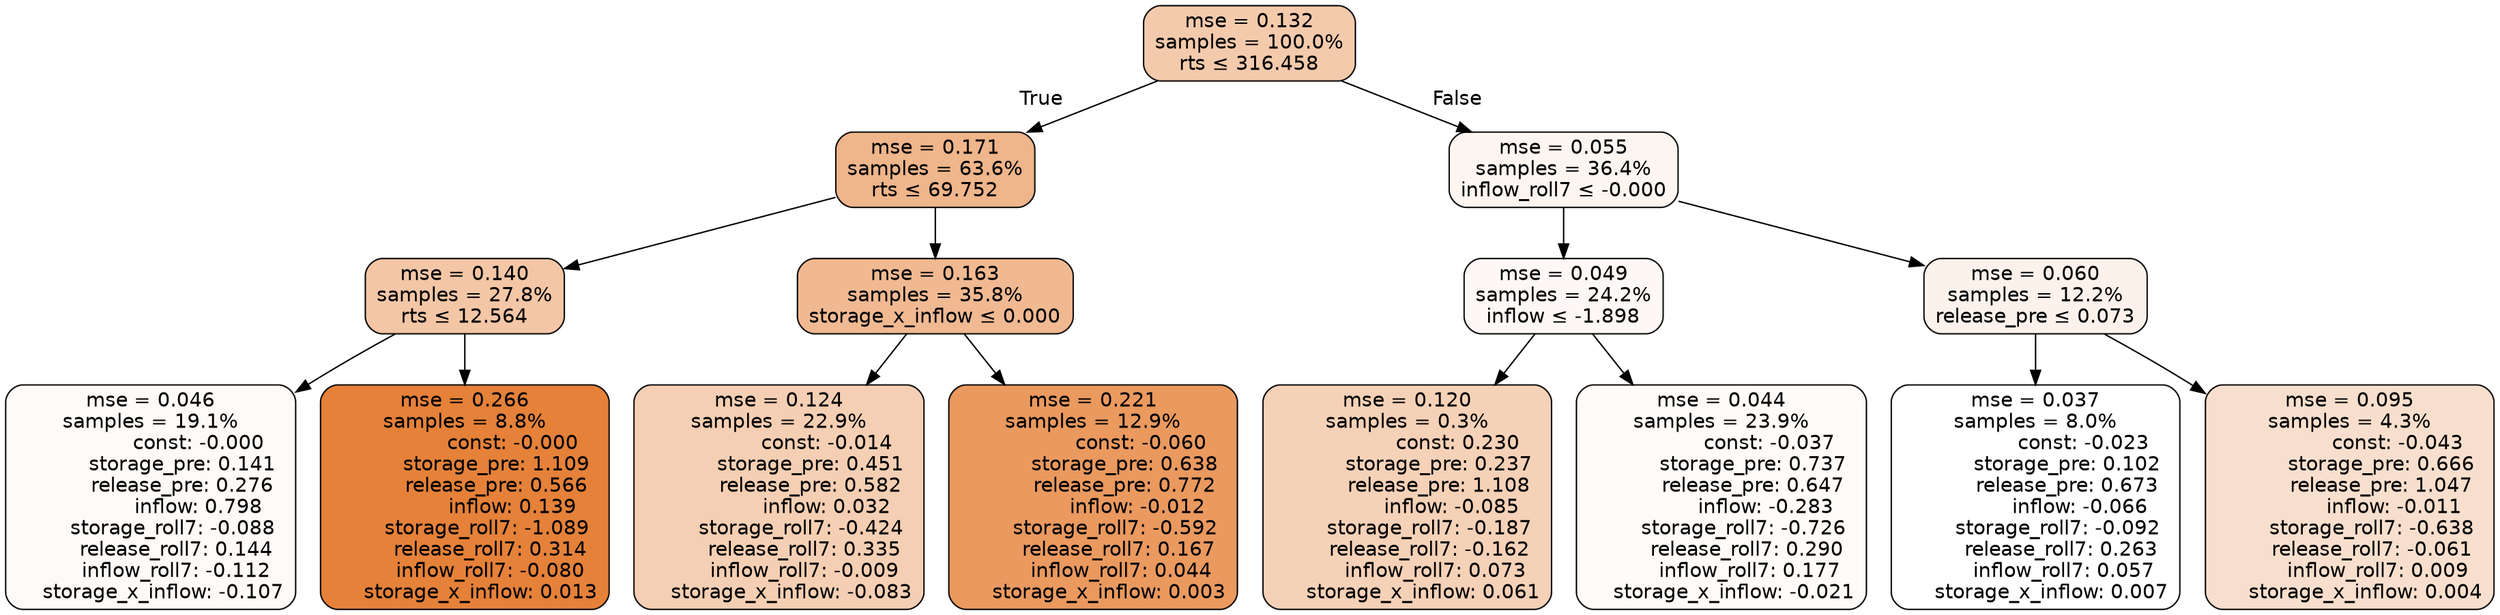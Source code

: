 digraph tree {
bgcolor="transparent"
node [shape=rectangle, style="filled, rounded", color="black", fontname=helvetica] ;
edge [fontname=helvetica] ;
	"0" [label="mse = 0.132
samples = 100.0%
rts &le; 316.458", fillcolor="#f4caac"]
	"1" [label="mse = 0.171
samples = 63.6%
rts &le; 69.752", fillcolor="#efb58b"]
	"2" [label="mse = 0.140
samples = 27.8%
rts &le; 12.564", fillcolor="#f3c6a6"]
	"3" [label="mse = 0.046
samples = 19.1%
               const: -0.000
          storage_pre: 0.141
          release_pre: 0.276
               inflow: 0.798
       storage_roll7: -0.088
        release_roll7: 0.144
        inflow_roll7: -0.112
    storage_x_inflow: -0.107", fillcolor="#fdfaf7"]
	"4" [label="mse = 0.266
samples = 8.8%
               const: -0.000
          storage_pre: 1.109
          release_pre: 0.566
               inflow: 0.139
       storage_roll7: -1.089
        release_roll7: 0.314
        inflow_roll7: -0.080
     storage_x_inflow: 0.013", fillcolor="#e58139"]
	"5" [label="mse = 0.163
samples = 35.8%
storage_x_inflow &le; 0.000", fillcolor="#f0b992"]
	"6" [label="mse = 0.124
samples = 22.9%
               const: -0.014
          storage_pre: 0.451
          release_pre: 0.582
               inflow: 0.032
       storage_roll7: -0.424
        release_roll7: 0.335
        inflow_roll7: -0.009
    storage_x_inflow: -0.083", fillcolor="#f5cfb3"]
	"7" [label="mse = 0.221
samples = 12.9%
               const: -0.060
          storage_pre: 0.638
          release_pre: 0.772
              inflow: -0.012
       storage_roll7: -0.592
        release_roll7: 0.167
         inflow_roll7: 0.044
     storage_x_inflow: 0.003", fillcolor="#ea995f"]
	"8" [label="mse = 0.055
samples = 36.4%
inflow_roll7 &le; -0.000", fillcolor="#fdf5ef"]
	"9" [label="mse = 0.049
samples = 24.2%
inflow &le; -1.898", fillcolor="#fdf8f5"]
	"10" [label="mse = 0.120
samples = 0.3%
                const: 0.230
          storage_pre: 0.237
          release_pre: 1.108
              inflow: -0.085
       storage_roll7: -0.187
       release_roll7: -0.162
         inflow_roll7: 0.073
     storage_x_inflow: 0.061", fillcolor="#f5d1b7"]
	"11" [label="mse = 0.044
samples = 23.9%
               const: -0.037
          storage_pre: 0.737
          release_pre: 0.647
              inflow: -0.283
       storage_roll7: -0.726
        release_roll7: 0.290
         inflow_roll7: 0.177
    storage_x_inflow: -0.021", fillcolor="#fefbf8"]
	"12" [label="mse = 0.060
samples = 12.2%
release_pre &le; 0.073", fillcolor="#fcf2eb"]
	"13" [label="mse = 0.037
samples = 8.0%
               const: -0.023
          storage_pre: 0.102
          release_pre: 0.673
              inflow: -0.066
       storage_roll7: -0.092
        release_roll7: 0.263
         inflow_roll7: 0.057
     storage_x_inflow: 0.007", fillcolor="#ffffff"]
	"14" [label="mse = 0.095
samples = 4.3%
               const: -0.043
          storage_pre: 0.666
          release_pre: 1.047
              inflow: -0.011
       storage_roll7: -0.638
       release_roll7: -0.061
         inflow_roll7: 0.009
     storage_x_inflow: 0.004", fillcolor="#f8dfcd"]

	"0" -> "1" [labeldistance=2.5, labelangle=45, headlabel="True"]
	"1" -> "2"
	"2" -> "3"
	"2" -> "4"
	"1" -> "5"
	"5" -> "6"
	"5" -> "7"
	"0" -> "8" [labeldistance=2.5, labelangle=-45, headlabel="False"]
	"8" -> "9"
	"9" -> "10"
	"9" -> "11"
	"8" -> "12"
	"12" -> "13"
	"12" -> "14"
}